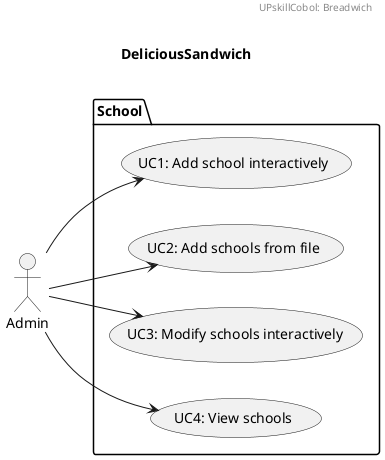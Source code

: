 @startuml
left to right direction

header
UPskillCobol: Breadwich
endheader

title \nDeliciousSandwich\n



package School {
  usecase "UC1: Add school interactively" as UC1
  usecase "UC2: Add schools from file" as UC2
  usecase "UC3: Modify schools interactively" as UC3
  usecase "UC4: View schools" as UC4
}

Admin --> UC1
Admin --> UC2
Admin --> UC3
Admin --> UC4
@enduml